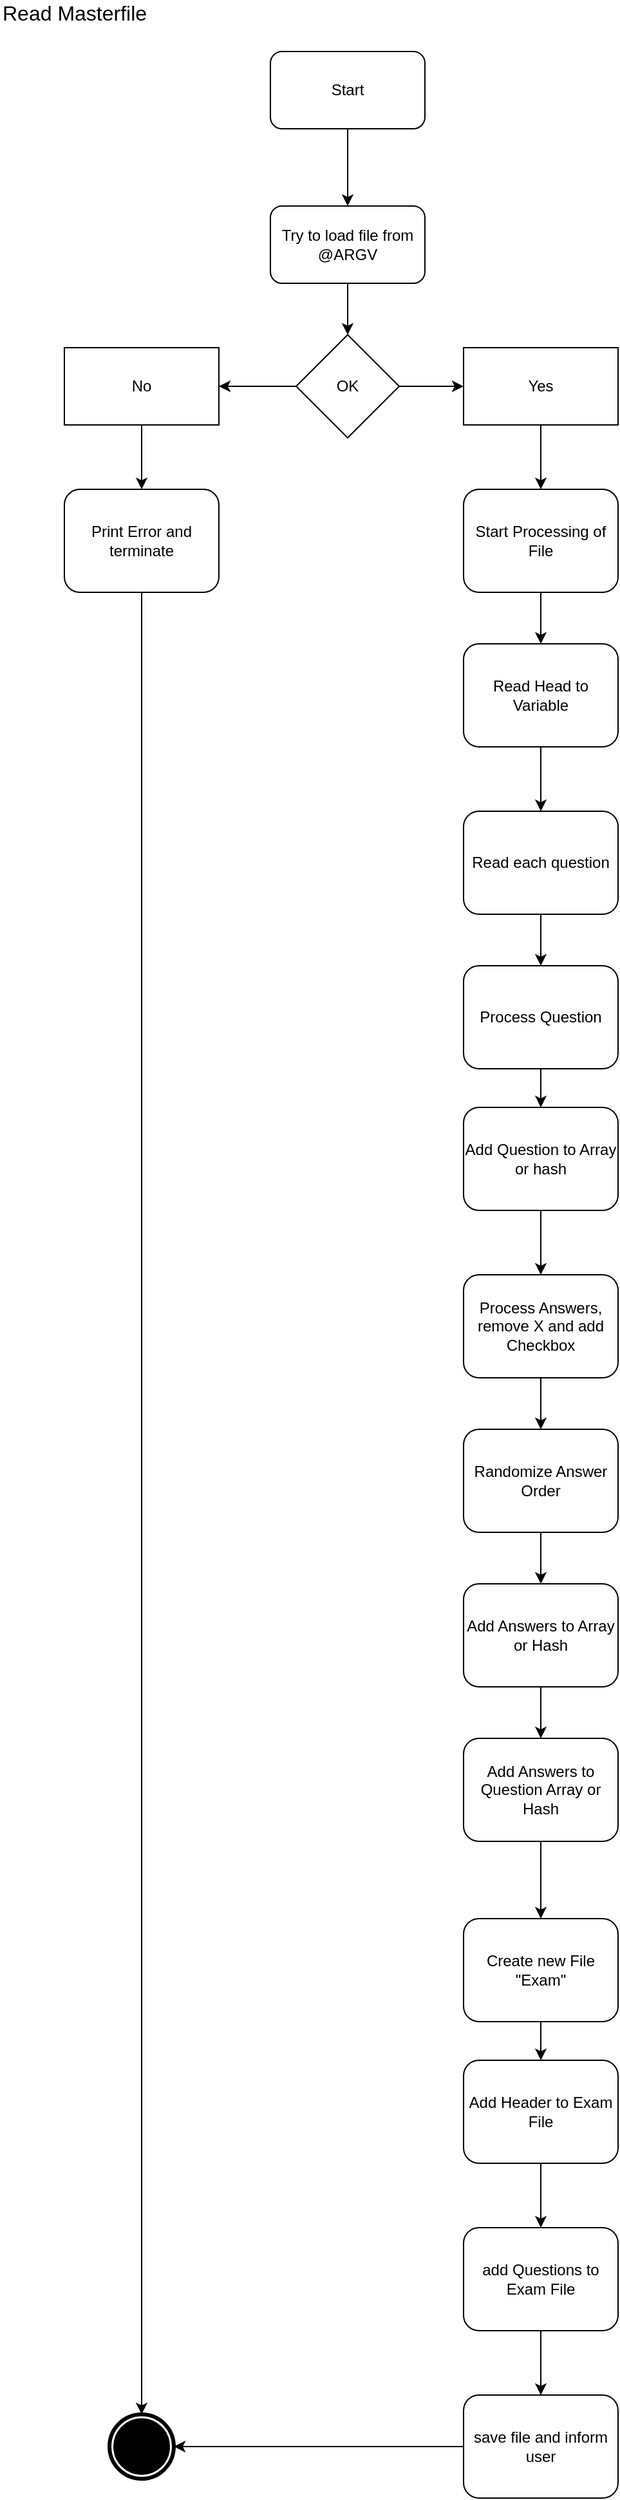 <mxfile version="13.6.2" type="device"><diagram id="GyB_RZ5StaqwJ3HEhHNM" name="Page-1"><mxGraphModel dx="1024" dy="601" grid="1" gridSize="10" guides="1" tooltips="1" connect="1" arrows="1" fold="1" page="1" pageScale="1" pageWidth="827" pageHeight="1169" math="0" shadow="0"><root><mxCell id="0"/><mxCell id="1" parent="0"/><mxCell id="tHXZSc7m9TuesRWXsYoP-5" style="edgeStyle=orthogonalEdgeStyle;rounded=0;orthogonalLoop=1;jettySize=auto;html=1;" edge="1" parent="1" source="tHXZSc7m9TuesRWXsYoP-1" target="tHXZSc7m9TuesRWXsYoP-3"><mxGeometry relative="1" as="geometry"/></mxCell><mxCell id="tHXZSc7m9TuesRWXsYoP-1" value="Start" style="rounded=1;whiteSpace=wrap;html=1;" vertex="1" parent="1"><mxGeometry x="250" y="60" width="120" height="60" as="geometry"/></mxCell><mxCell id="tHXZSc7m9TuesRWXsYoP-2" value="Read Masterfile" style="text;html=1;strokeColor=none;fillColor=none;align=left;verticalAlign=middle;whiteSpace=wrap;rounded=0;fontSize=16;" vertex="1" parent="1"><mxGeometry x="40" y="20" width="160" height="20" as="geometry"/></mxCell><mxCell id="tHXZSc7m9TuesRWXsYoP-6" style="edgeStyle=orthogonalEdgeStyle;rounded=0;orthogonalLoop=1;jettySize=auto;html=1;exitX=0.5;exitY=1;exitDx=0;exitDy=0;entryX=0.5;entryY=0;entryDx=0;entryDy=0;" edge="1" parent="1" source="tHXZSc7m9TuesRWXsYoP-3" target="tHXZSc7m9TuesRWXsYoP-4"><mxGeometry relative="1" as="geometry"/></mxCell><mxCell id="tHXZSc7m9TuesRWXsYoP-3" value="Try to load file from @ARGV" style="rounded=1;whiteSpace=wrap;html=1;align=center;" vertex="1" parent="1"><mxGeometry x="250" y="180" width="120" height="60" as="geometry"/></mxCell><mxCell id="tHXZSc7m9TuesRWXsYoP-9" style="edgeStyle=orthogonalEdgeStyle;rounded=0;orthogonalLoop=1;jettySize=auto;html=1;entryX=1;entryY=0.5;entryDx=0;entryDy=0;" edge="1" parent="1" source="tHXZSc7m9TuesRWXsYoP-4" target="tHXZSc7m9TuesRWXsYoP-7"><mxGeometry relative="1" as="geometry"/></mxCell><mxCell id="tHXZSc7m9TuesRWXsYoP-16" style="edgeStyle=orthogonalEdgeStyle;rounded=0;orthogonalLoop=1;jettySize=auto;html=1;entryX=0;entryY=0.5;entryDx=0;entryDy=0;" edge="1" parent="1" source="tHXZSc7m9TuesRWXsYoP-4" target="tHXZSc7m9TuesRWXsYoP-8"><mxGeometry relative="1" as="geometry"/></mxCell><mxCell id="tHXZSc7m9TuesRWXsYoP-4" value="OK" style="rhombus;whiteSpace=wrap;html=1;align=center;" vertex="1" parent="1"><mxGeometry x="270" y="280" width="80" height="80" as="geometry"/></mxCell><mxCell id="tHXZSc7m9TuesRWXsYoP-13" style="edgeStyle=orthogonalEdgeStyle;rounded=0;orthogonalLoop=1;jettySize=auto;html=1;entryX=0.5;entryY=0;entryDx=0;entryDy=0;" edge="1" parent="1" source="tHXZSc7m9TuesRWXsYoP-7" target="tHXZSc7m9TuesRWXsYoP-12"><mxGeometry relative="1" as="geometry"/></mxCell><mxCell id="tHXZSc7m9TuesRWXsYoP-7" value="No" style="rounded=0;whiteSpace=wrap;html=1;align=center;" vertex="1" parent="1"><mxGeometry x="90" y="290" width="120" height="60" as="geometry"/></mxCell><mxCell id="tHXZSc7m9TuesRWXsYoP-18" style="edgeStyle=orthogonalEdgeStyle;rounded=0;orthogonalLoop=1;jettySize=auto;html=1;entryX=0.5;entryY=0;entryDx=0;entryDy=0;" edge="1" parent="1" source="tHXZSc7m9TuesRWXsYoP-8" target="tHXZSc7m9TuesRWXsYoP-17"><mxGeometry relative="1" as="geometry"/></mxCell><mxCell id="tHXZSc7m9TuesRWXsYoP-8" value="Yes" style="rounded=0;whiteSpace=wrap;html=1;align=center;" vertex="1" parent="1"><mxGeometry x="400" y="290" width="120" height="60" as="geometry"/></mxCell><mxCell id="tHXZSc7m9TuesRWXsYoP-15" style="edgeStyle=orthogonalEdgeStyle;rounded=0;orthogonalLoop=1;jettySize=auto;html=1;" edge="1" parent="1" source="tHXZSc7m9TuesRWXsYoP-12" target="tHXZSc7m9TuesRWXsYoP-14"><mxGeometry relative="1" as="geometry"/></mxCell><mxCell id="tHXZSc7m9TuesRWXsYoP-12" value="Print Error and terminate" style="shape=ext;rounded=1;html=1;whiteSpace=wrap;align=center;" vertex="1" parent="1"><mxGeometry x="90" y="400" width="120" height="80" as="geometry"/></mxCell><mxCell id="tHXZSc7m9TuesRWXsYoP-14" value="" style="shape=mxgraph.bpmn.shape;html=1;verticalLabelPosition=bottom;labelBackgroundColor=#ffffff;verticalAlign=top;align=center;perimeter=ellipsePerimeter;outlineConnect=0;outline=end;symbol=terminate;" vertex="1" parent="1"><mxGeometry x="125" y="1895" width="50" height="50" as="geometry"/></mxCell><mxCell id="tHXZSc7m9TuesRWXsYoP-20" style="edgeStyle=orthogonalEdgeStyle;rounded=0;orthogonalLoop=1;jettySize=auto;html=1;entryX=0.5;entryY=0;entryDx=0;entryDy=0;fontSize=16;" edge="1" parent="1" source="tHXZSc7m9TuesRWXsYoP-17" target="tHXZSc7m9TuesRWXsYoP-19"><mxGeometry relative="1" as="geometry"/></mxCell><mxCell id="tHXZSc7m9TuesRWXsYoP-17" value="Start Processing of File" style="shape=ext;rounded=1;html=1;whiteSpace=wrap;align=center;" vertex="1" parent="1"><mxGeometry x="400" y="400" width="120" height="80" as="geometry"/></mxCell><mxCell id="tHXZSc7m9TuesRWXsYoP-31" style="edgeStyle=orthogonalEdgeStyle;rounded=0;orthogonalLoop=1;jettySize=auto;html=1;entryX=0.5;entryY=0;entryDx=0;entryDy=0;fontSize=12;" edge="1" parent="1" source="tHXZSc7m9TuesRWXsYoP-19" target="tHXZSc7m9TuesRWXsYoP-21"><mxGeometry relative="1" as="geometry"/></mxCell><mxCell id="tHXZSc7m9TuesRWXsYoP-19" value="Read Head to Variable" style="shape=ext;rounded=1;html=1;whiteSpace=wrap;fontSize=12;align=center;" vertex="1" parent="1"><mxGeometry x="400" y="520" width="120" height="80" as="geometry"/></mxCell><mxCell id="tHXZSc7m9TuesRWXsYoP-32" style="edgeStyle=orthogonalEdgeStyle;rounded=0;orthogonalLoop=1;jettySize=auto;html=1;entryX=0.5;entryY=0;entryDx=0;entryDy=0;fontSize=12;" edge="1" parent="1" source="tHXZSc7m9TuesRWXsYoP-21" target="tHXZSc7m9TuesRWXsYoP-24"><mxGeometry relative="1" as="geometry"/></mxCell><mxCell id="tHXZSc7m9TuesRWXsYoP-21" value="Read each question" style="shape=ext;rounded=1;html=1;whiteSpace=wrap;fontSize=12;align=center;" vertex="1" parent="1"><mxGeometry x="400" y="650" width="120" height="80" as="geometry"/></mxCell><mxCell id="tHXZSc7m9TuesRWXsYoP-33" style="edgeStyle=orthogonalEdgeStyle;rounded=0;orthogonalLoop=1;jettySize=auto;html=1;entryX=0.5;entryY=0;entryDx=0;entryDy=0;fontSize=12;" edge="1" parent="1" source="tHXZSc7m9TuesRWXsYoP-24" target="tHXZSc7m9TuesRWXsYoP-27"><mxGeometry relative="1" as="geometry"/></mxCell><mxCell id="tHXZSc7m9TuesRWXsYoP-24" value="Process Question" style="shape=ext;rounded=1;html=1;whiteSpace=wrap;fontSize=12;align=center;" vertex="1" parent="1"><mxGeometry x="400" y="770" width="120" height="80" as="geometry"/></mxCell><mxCell id="tHXZSc7m9TuesRWXsYoP-34" style="edgeStyle=orthogonalEdgeStyle;rounded=0;orthogonalLoop=1;jettySize=auto;html=1;fontSize=12;" edge="1" parent="1" source="tHXZSc7m9TuesRWXsYoP-27" target="tHXZSc7m9TuesRWXsYoP-28"><mxGeometry relative="1" as="geometry"/></mxCell><mxCell id="tHXZSc7m9TuesRWXsYoP-27" value="Add Question to Array or hash" style="shape=ext;rounded=1;html=1;whiteSpace=wrap;fontSize=12;align=center;" vertex="1" parent="1"><mxGeometry x="400" y="880" width="120" height="80" as="geometry"/></mxCell><mxCell id="tHXZSc7m9TuesRWXsYoP-40" style="edgeStyle=orthogonalEdgeStyle;rounded=0;orthogonalLoop=1;jettySize=auto;html=1;entryX=0.5;entryY=0;entryDx=0;entryDy=0;fontSize=12;" edge="1" parent="1" source="tHXZSc7m9TuesRWXsYoP-28" target="tHXZSc7m9TuesRWXsYoP-39"><mxGeometry relative="1" as="geometry"/></mxCell><mxCell id="tHXZSc7m9TuesRWXsYoP-28" value="Process Answers, remove X and add Checkbox" style="shape=ext;rounded=1;html=1;whiteSpace=wrap;fontSize=12;align=center;" vertex="1" parent="1"><mxGeometry x="400" y="1010" width="120" height="80" as="geometry"/></mxCell><mxCell id="tHXZSc7m9TuesRWXsYoP-36" style="edgeStyle=orthogonalEdgeStyle;rounded=0;orthogonalLoop=1;jettySize=auto;html=1;entryX=0.5;entryY=0;entryDx=0;entryDy=0;fontSize=12;" edge="1" parent="1" source="tHXZSc7m9TuesRWXsYoP-29" target="tHXZSc7m9TuesRWXsYoP-30"><mxGeometry relative="1" as="geometry"/></mxCell><mxCell id="tHXZSc7m9TuesRWXsYoP-29" value="Add Answers to Array or Hash" style="shape=ext;rounded=1;html=1;whiteSpace=wrap;fontSize=12;align=center;" vertex="1" parent="1"><mxGeometry x="400" y="1250" width="120" height="80" as="geometry"/></mxCell><mxCell id="tHXZSc7m9TuesRWXsYoP-47" style="edgeStyle=orthogonalEdgeStyle;rounded=0;orthogonalLoop=1;jettySize=auto;html=1;exitX=0.5;exitY=1;exitDx=0;exitDy=0;entryX=0.5;entryY=0;entryDx=0;entryDy=0;fontSize=12;" edge="1" parent="1" source="tHXZSc7m9TuesRWXsYoP-30" target="tHXZSc7m9TuesRWXsYoP-44"><mxGeometry relative="1" as="geometry"/></mxCell><mxCell id="tHXZSc7m9TuesRWXsYoP-30" value="Add Answers to Question Array or Hash" style="shape=ext;rounded=1;html=1;whiteSpace=wrap;fontSize=12;align=center;" vertex="1" parent="1"><mxGeometry x="400" y="1370" width="120" height="80" as="geometry"/></mxCell><mxCell id="tHXZSc7m9TuesRWXsYoP-41" style="edgeStyle=orthogonalEdgeStyle;rounded=0;orthogonalLoop=1;jettySize=auto;html=1;fontSize=12;" edge="1" parent="1" source="tHXZSc7m9TuesRWXsYoP-39" target="tHXZSc7m9TuesRWXsYoP-29"><mxGeometry relative="1" as="geometry"/></mxCell><mxCell id="tHXZSc7m9TuesRWXsYoP-39" value="Randomize Answer Order" style="shape=ext;rounded=1;html=1;whiteSpace=wrap;fontSize=12;align=center;" vertex="1" parent="1"><mxGeometry x="400" y="1130" width="120" height="80" as="geometry"/></mxCell><mxCell id="tHXZSc7m9TuesRWXsYoP-48" style="edgeStyle=orthogonalEdgeStyle;rounded=0;orthogonalLoop=1;jettySize=auto;html=1;exitX=0.5;exitY=1;exitDx=0;exitDy=0;entryX=0.5;entryY=0;entryDx=0;entryDy=0;fontSize=12;" edge="1" parent="1" source="tHXZSc7m9TuesRWXsYoP-44" target="tHXZSc7m9TuesRWXsYoP-45"><mxGeometry relative="1" as="geometry"/></mxCell><mxCell id="tHXZSc7m9TuesRWXsYoP-44" value="Create new File &quot;Exam&quot;" style="shape=ext;rounded=1;html=1;whiteSpace=wrap;fontSize=12;align=center;" vertex="1" parent="1"><mxGeometry x="400" y="1510" width="120" height="80" as="geometry"/></mxCell><mxCell id="tHXZSc7m9TuesRWXsYoP-49" style="edgeStyle=orthogonalEdgeStyle;rounded=0;orthogonalLoop=1;jettySize=auto;html=1;exitX=0.5;exitY=1;exitDx=0;exitDy=0;entryX=0.5;entryY=0;entryDx=0;entryDy=0;fontSize=12;" edge="1" parent="1" source="tHXZSc7m9TuesRWXsYoP-45" target="tHXZSc7m9TuesRWXsYoP-46"><mxGeometry relative="1" as="geometry"/></mxCell><mxCell id="tHXZSc7m9TuesRWXsYoP-45" value="Add Header to Exam File" style="shape=ext;rounded=1;html=1;whiteSpace=wrap;fontSize=12;align=center;" vertex="1" parent="1"><mxGeometry x="400" y="1620" width="120" height="80" as="geometry"/></mxCell><mxCell id="tHXZSc7m9TuesRWXsYoP-51" style="edgeStyle=orthogonalEdgeStyle;rounded=0;orthogonalLoop=1;jettySize=auto;html=1;exitX=0.5;exitY=1;exitDx=0;exitDy=0;fontSize=12;" edge="1" parent="1" source="tHXZSc7m9TuesRWXsYoP-46" target="tHXZSc7m9TuesRWXsYoP-50"><mxGeometry relative="1" as="geometry"/></mxCell><mxCell id="tHXZSc7m9TuesRWXsYoP-46" value="add Questions to Exam File" style="shape=ext;rounded=1;html=1;whiteSpace=wrap;fontSize=12;align=center;" vertex="1" parent="1"><mxGeometry x="400" y="1750" width="120" height="80" as="geometry"/></mxCell><mxCell id="tHXZSc7m9TuesRWXsYoP-52" style="edgeStyle=orthogonalEdgeStyle;rounded=0;orthogonalLoop=1;jettySize=auto;html=1;entryX=1;entryY=0.5;entryDx=0;entryDy=0;fontSize=12;" edge="1" parent="1" source="tHXZSc7m9TuesRWXsYoP-50" target="tHXZSc7m9TuesRWXsYoP-14"><mxGeometry relative="1" as="geometry"/></mxCell><mxCell id="tHXZSc7m9TuesRWXsYoP-50" value="save file and inform user" style="shape=ext;rounded=1;html=1;whiteSpace=wrap;fontSize=12;align=center;" vertex="1" parent="1"><mxGeometry x="400" y="1880" width="120" height="80" as="geometry"/></mxCell></root></mxGraphModel></diagram></mxfile>